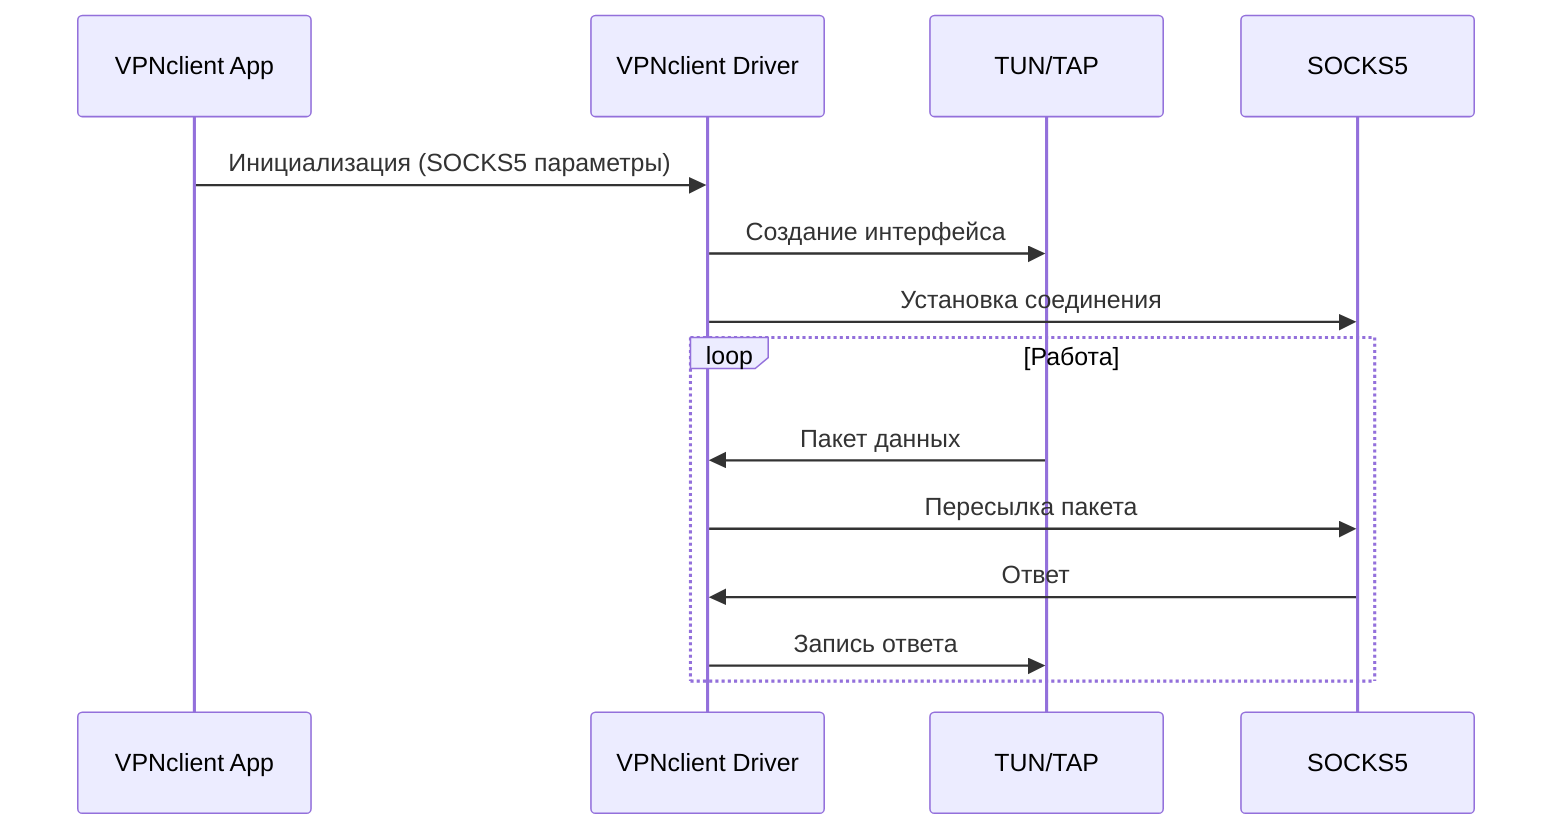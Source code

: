 sequenceDiagram
    participant App as VPNclient App
    participant Driver as VPNclient Driver
    participant TUN as TUN/TAP
    participant SOCKS as SOCKS5
    
    App->>Driver: Инициализация (SOCKS5 параметры)
    Driver->>TUN: Создание интерфейса
    Driver->>SOCKS: Установка соединения
    loop Работа
        TUN->>Driver: Пакет данных
        Driver->>SOCKS: Пересылка пакета
        SOCKS->>Driver: Ответ
        Driver->>TUN: Запись ответа
    end